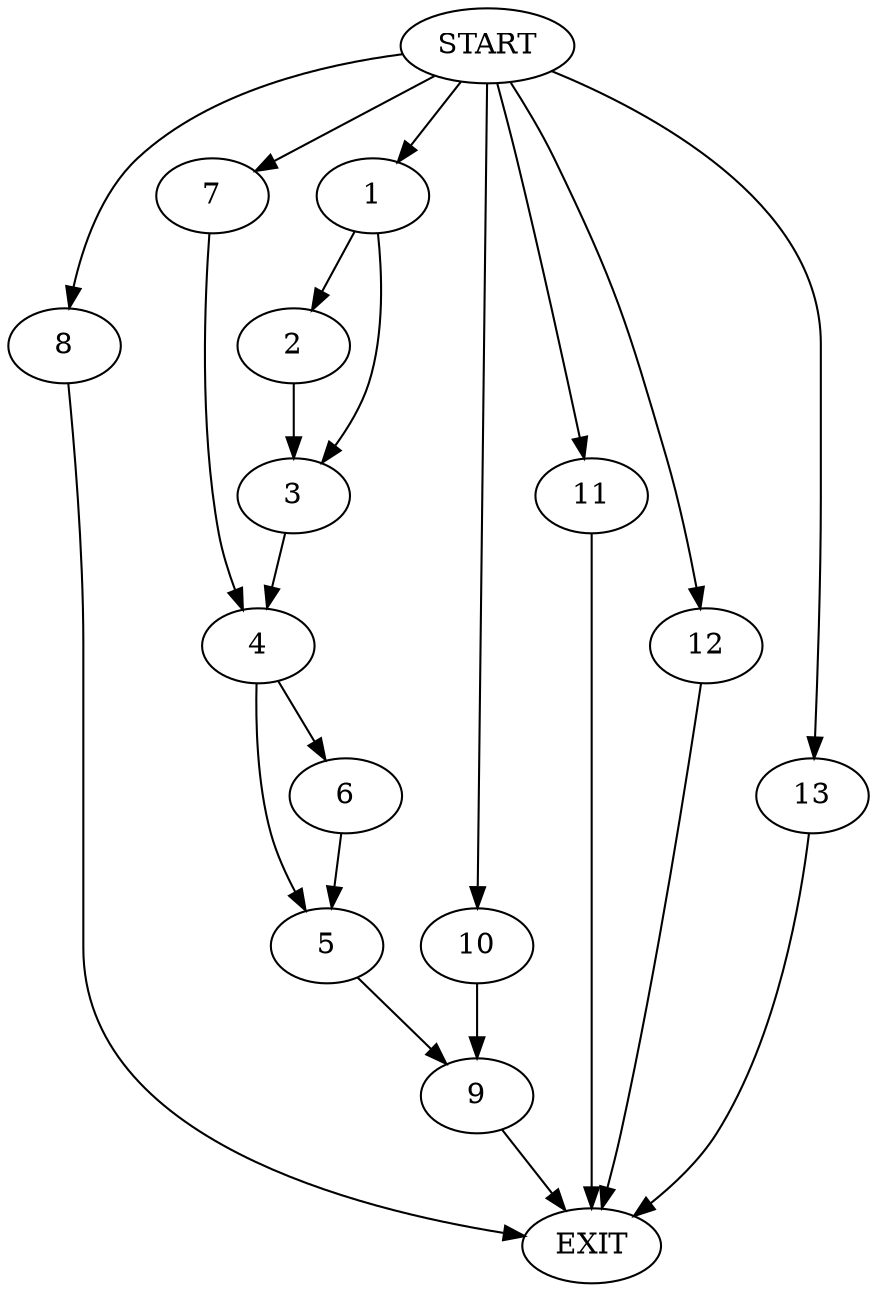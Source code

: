 digraph {
0 [label="START"]
14 [label="EXIT"]
0 -> 1
1 -> 2
1 -> 3
2 -> 3
3 -> 4
4 -> 5
4 -> 6
0 -> 7
7 -> 4
0 -> 8
8 -> 14
6 -> 5
5 -> 9
9 -> 14
0 -> 10
10 -> 9
0 -> 11
11 -> 14
0 -> 12
12 -> 14
0 -> 13
13 -> 14
}
